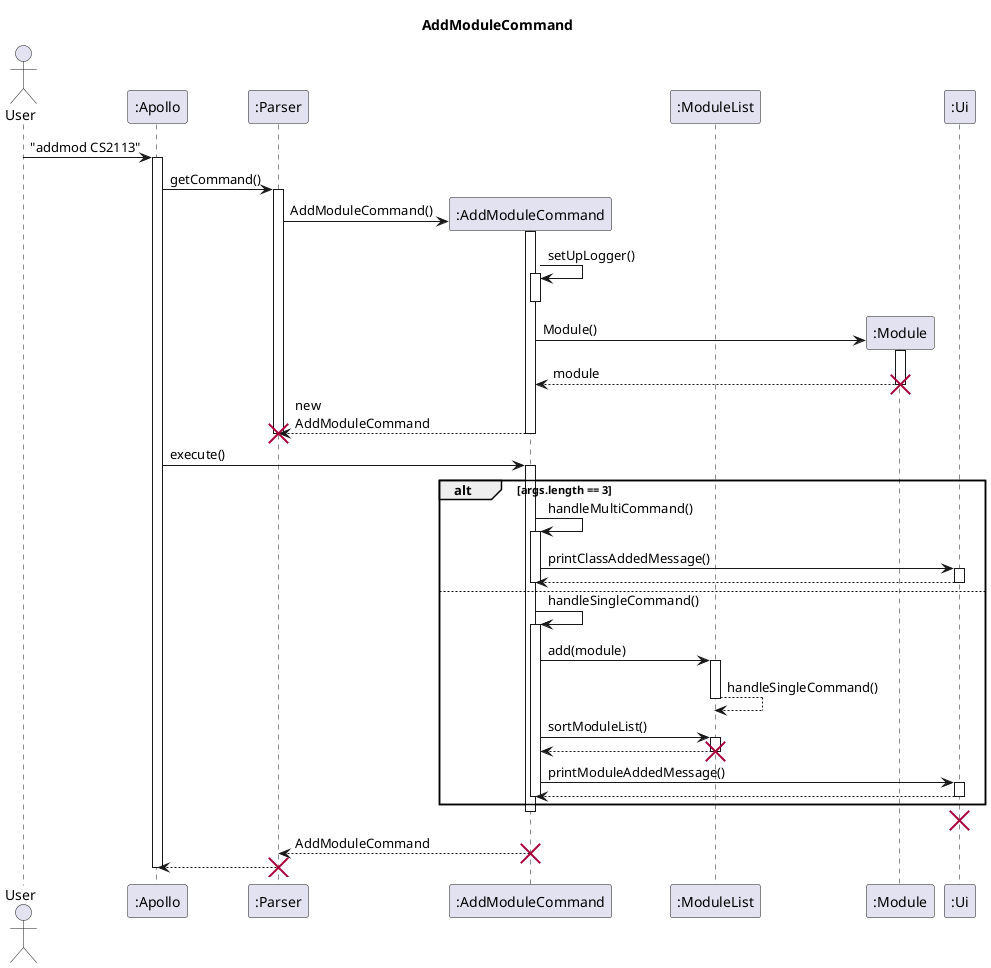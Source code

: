 @startuml
'https://plantuml.com/sequence-diagram

skinparam maxMessageSize 150

title AddModuleCommand

actor User
participant ":Apollo" as Apollo
participant ":Parser" as Parser
participant ":AddModuleCommand" as AddModuleCommand
participant ":ModuleList" as ModuleList
participant ":Module" as Module
participant ":Ui" as Ui

User -> Apollo : "addmod CS2113"
activate Apollo

Apollo -> Parser : getCommand()
activate Parser

Parser -> AddModuleCommand** : AddModuleCommand()
activate AddModuleCommand
AddModuleCommand -> AddModuleCommand : setUpLogger()
activate AddModuleCommand
deactivate AddModuleCommand

AddModuleCommand -> Module** : Module()
activate Module
Module --> AddModuleCommand : module
deactivate Module
destroy Module

AddModuleCommand --> Parser: new AddModuleCommand
deactivate AddModuleCommand
deactivate Parser
destroy Parser

Apollo -> AddModuleCommand : execute()
activate AddModuleCommand
alt args.length == 3
    AddModuleCommand -> AddModuleCommand : handleMultiCommand()
    activate AddModuleCommand
    AddModuleCommand -> Ui : printClassAddedMessage()
    activate Ui
    Ui --> AddModuleCommand
    deactivate Ui
    deactivate AddModuleCommand
else
    AddModuleCommand -> AddModuleCommand : handleSingleCommand()
    activate AddModuleCommand
    AddModuleCommand -> ModuleList: add(module)
    activate ModuleList
    ModuleList --> ModuleList: handleSingleCommand()
    deactivate ModuleList

    AddModuleCommand -> ModuleList : sortModuleList()
    activate ModuleList
    ModuleList --> AddModuleCommand
    deactivate ModuleList
    destroy ModuleList

    AddModuleCommand -> Ui : printModuleAddedMessage()
    activate Ui
    Ui --> AddModuleCommand
    deactivate AddModuleCommand
    deactivate Ui

end
deactivate AddModuleCommand
destroy Ui
AddModuleCommand --> Parser : AddModuleCommand
deactivate AddModuleCommand
destroy AddModuleCommand
Parser --> Apollo
deactivate Parser
destroy Parser
deactivate Apollo

@enduml